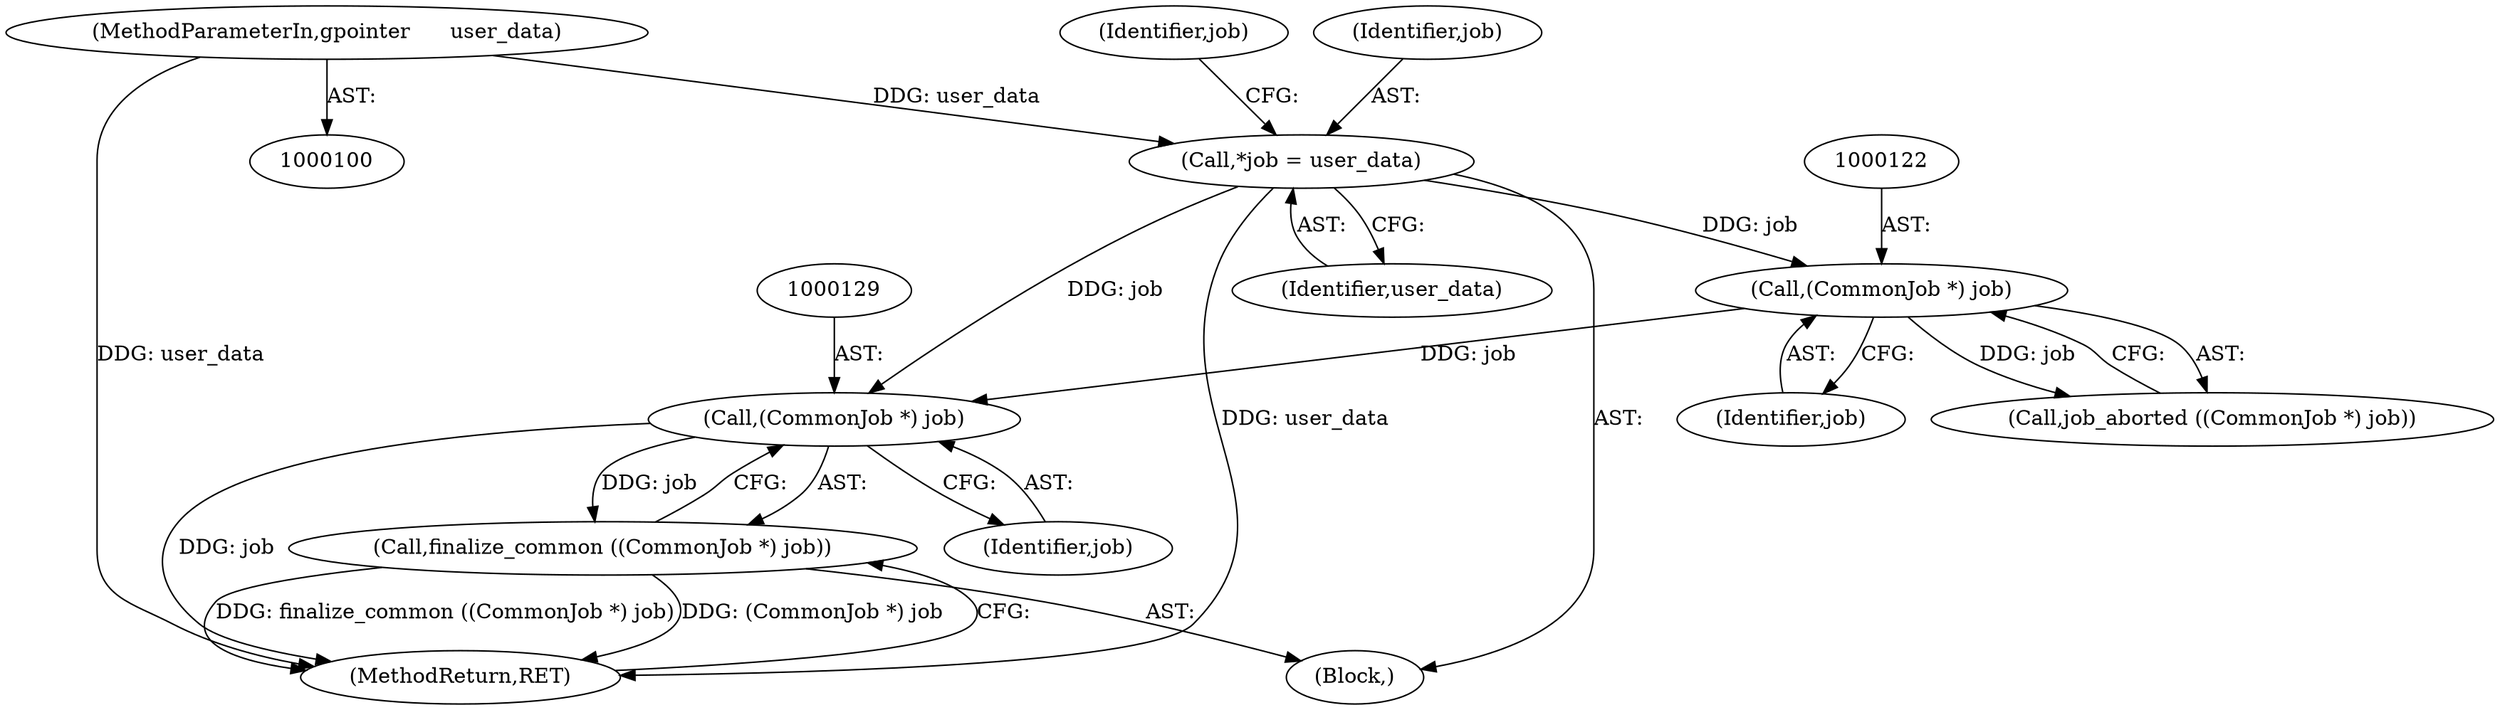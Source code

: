 digraph "0_nautilus_1630f53481f445ada0a455e9979236d31a8d3bb0_2@pointer" {
"1000128" [label="(Call,(CommonJob *) job)"];
"1000106" [label="(Call,*job = user_data)"];
"1000103" [label="(MethodParameterIn,gpointer      user_data)"];
"1000121" [label="(Call,(CommonJob *) job)"];
"1000127" [label="(Call,finalize_common ((CommonJob *) job))"];
"1000120" [label="(Call,job_aborted ((CommonJob *) job))"];
"1000107" [label="(Identifier,job)"];
"1000127" [label="(Call,finalize_common ((CommonJob *) job))"];
"1000111" [label="(Identifier,job)"];
"1000123" [label="(Identifier,job)"];
"1000131" [label="(MethodReturn,RET)"];
"1000121" [label="(Call,(CommonJob *) job)"];
"1000108" [label="(Identifier,user_data)"];
"1000104" [label="(Block,)"];
"1000103" [label="(MethodParameterIn,gpointer      user_data)"];
"1000106" [label="(Call,*job = user_data)"];
"1000128" [label="(Call,(CommonJob *) job)"];
"1000130" [label="(Identifier,job)"];
"1000128" -> "1000127"  [label="AST: "];
"1000128" -> "1000130"  [label="CFG: "];
"1000129" -> "1000128"  [label="AST: "];
"1000130" -> "1000128"  [label="AST: "];
"1000127" -> "1000128"  [label="CFG: "];
"1000128" -> "1000131"  [label="DDG: job"];
"1000128" -> "1000127"  [label="DDG: job"];
"1000106" -> "1000128"  [label="DDG: job"];
"1000121" -> "1000128"  [label="DDG: job"];
"1000106" -> "1000104"  [label="AST: "];
"1000106" -> "1000108"  [label="CFG: "];
"1000107" -> "1000106"  [label="AST: "];
"1000108" -> "1000106"  [label="AST: "];
"1000111" -> "1000106"  [label="CFG: "];
"1000106" -> "1000131"  [label="DDG: user_data"];
"1000103" -> "1000106"  [label="DDG: user_data"];
"1000106" -> "1000121"  [label="DDG: job"];
"1000103" -> "1000100"  [label="AST: "];
"1000103" -> "1000131"  [label="DDG: user_data"];
"1000121" -> "1000120"  [label="AST: "];
"1000121" -> "1000123"  [label="CFG: "];
"1000122" -> "1000121"  [label="AST: "];
"1000123" -> "1000121"  [label="AST: "];
"1000120" -> "1000121"  [label="CFG: "];
"1000121" -> "1000120"  [label="DDG: job"];
"1000127" -> "1000104"  [label="AST: "];
"1000131" -> "1000127"  [label="CFG: "];
"1000127" -> "1000131"  [label="DDG: finalize_common ((CommonJob *) job)"];
"1000127" -> "1000131"  [label="DDG: (CommonJob *) job"];
}
